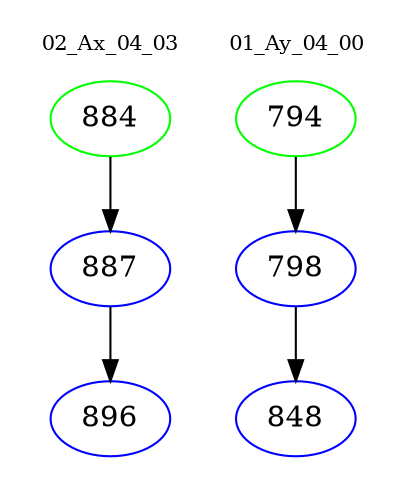 digraph{
subgraph cluster_0 {
color = white
label = "02_Ax_04_03";
fontsize=10;
T0_884 [label="884", color="green"]
T0_884 -> T0_887 [color="black"]
T0_887 [label="887", color="blue"]
T0_887 -> T0_896 [color="black"]
T0_896 [label="896", color="blue"]
}
subgraph cluster_1 {
color = white
label = "01_Ay_04_00";
fontsize=10;
T1_794 [label="794", color="green"]
T1_794 -> T1_798 [color="black"]
T1_798 [label="798", color="blue"]
T1_798 -> T1_848 [color="black"]
T1_848 [label="848", color="blue"]
}
}
